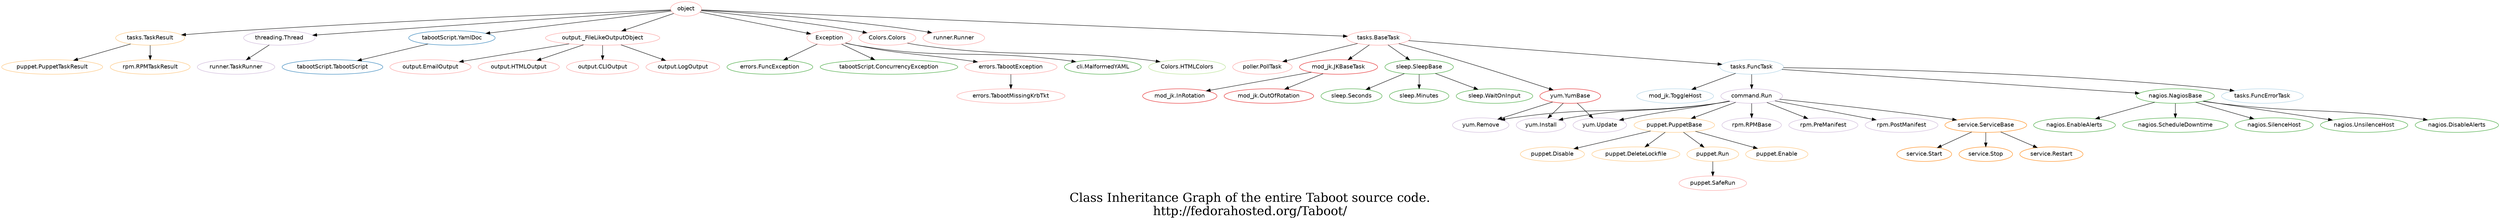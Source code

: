 // Last updated on: 2011-11-15 13:27:05
digraph objectgraph {
	fontsize=30;
	label="Class Inheritance Graph of the entire Taboot source code.\nhttp://fedorahosted.org/Taboot/";
node [fontname=Helvetica];
	node [color="/paired10/7"];
	"tasks.TaskResult"->"puppet.PuppetTaskResult";
	"tasks.TaskResult"->"rpm.RPMTaskResult";
	node [color="/paired10/9"];
	"threading.Thread"->"runner.TaskRunner";
	node [color="/paired10/2"];
	"tabootScript.YamlDoc"->"tabootScript.TabootScript";
	node [color="/paired10/6"];
	"mod_jk.JKBaseTask"->"mod_jk.OutOfRotation";
	"mod_jk.JKBaseTask"->"mod_jk.InRotation";
	node [color="/paired10/5"];
	"output._FileLikeOutputObject"->"output.CLIOutput";
	"output._FileLikeOutputObject"->"output.LogOutput";
	"output._FileLikeOutputObject"->"output.EmailOutput";
	"output._FileLikeOutputObject"->"output.HTMLOutput";
	node [color="/paired10/5"];
	"errors.TabootException"->"errors.TabootMissingKrbTkt";
	node [color="/paired10/5"];
	"object"->"Exception";
	"object"->"Colors.Colors";
	"object"->"output._FileLikeOutputObject";
	"object"->"runner.Runner";
	"object"->"threading.Thread";
	"object"->"tabootScript.YamlDoc";
	"object"->"tasks.BaseTask";
	"object"->"tasks.TaskResult";
	node [color="/paired10/8"];
	"service.ServiceBase"->"service.Start";
	"service.ServiceBase"->"service.Stop";
	"service.ServiceBase"->"service.Restart";
	node [color="/paired10/4"];
	"Exception"->"cli.MalformedYAML";
	"Exception"->"errors.FuncException";
	"Exception"->"errors.TabootException";
	"Exception"->"tabootScript.ConcurrencyException";
	node [color="/paired10/7"];
	"puppet.PuppetBase"->"puppet.Run";
	"puppet.PuppetBase"->"puppet.Enable";
	"puppet.PuppetBase"->"puppet.Disable";
	"puppet.PuppetBase"->"puppet.DeleteLockfile";
	node [color="/paired10/4"];
	"sleep.SleepBase"->"sleep.Seconds";
	"sleep.SleepBase"->"sleep.Minutes";
	"sleep.SleepBase"->"sleep.WaitOnInput";
	node [color="/paired10/9"];
	"command.Run"->"yum.Install";
	"command.Run"->"yum.Update";
	"command.Run"->"yum.Remove";
	"command.Run"->"service.ServiceBase";
	"command.Run"->"puppet.PuppetBase";
	"command.Run"->"rpm.RPMBase";
	"command.Run"->"rpm.PreManifest";
	"command.Run"->"rpm.PostManifest";
	node [color="/paired10/4"];
	"nagios.NagiosBase"->"nagios.DisableAlerts";
	"nagios.NagiosBase"->"nagios.EnableAlerts";
	"nagios.NagiosBase"->"nagios.ScheduleDowntime";
	"nagios.NagiosBase"->"nagios.SilenceHost";
	"nagios.NagiosBase"->"nagios.UnsilenceHost";
	node [color="/paired10/3"];
	"Colors.Colors"->"Colors.HTMLColors";
	node [color="/paired10/6"];
	"yum.YumBase"->"yum.Install";
	"yum.YumBase"->"yum.Update";
	"yum.YumBase"->"yum.Remove";
	node [color="/paired10/1"];
	"tasks.FuncTask"->"tasks.FuncErrorTask";
	"tasks.FuncTask"->"command.Run";
	"tasks.FuncTask"->"mod_jk.ToggleHost";
	"tasks.FuncTask"->"nagios.NagiosBase";
	node [color="/paired10/5"];
	"tasks.BaseTask"->"tasks.FuncTask";
	"tasks.BaseTask"->"poller.PollTask";
	"tasks.BaseTask"->"yum.YumBase";
	"tasks.BaseTask"->"mod_jk.JKBaseTask";
	"tasks.BaseTask"->"sleep.SleepBase";
	node [color="/paired10/5"];
	"puppet.Run"->"puppet.SafeRun";
}
